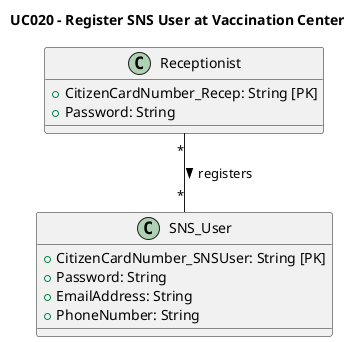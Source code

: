 @startuml
skinparam monochrome false
skinparam shadowing false

title UC020 - Register SNS User at Vaccination Center

class Receptionist {
    +CitizenCardNumber_Recep: String [PK]
    +Password: String
}

class SNS_User {
    +CitizenCardNumber_SNSUser: String [PK]
    +Password: String
    +EmailAddress: String
    +PhoneNumber: String
}

' Relationships
Receptionist "*" -- "*" SNS_User : registers >



@enduml
